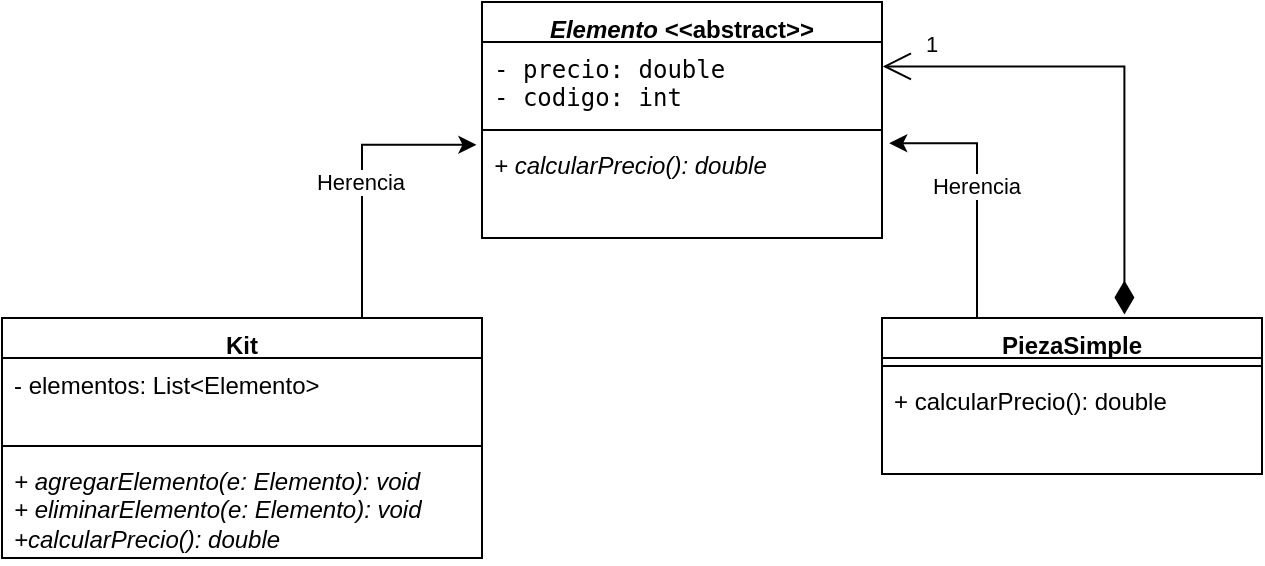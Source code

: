 <mxfile version="27.0.3">
  <diagram name="Page-1" id="e7e014a7-5840-1c2e-5031-d8a46d1fe8dd">
    <mxGraphModel dx="1042" dy="586" grid="1" gridSize="10" guides="1" tooltips="1" connect="1" arrows="1" fold="1" page="1" pageScale="1" pageWidth="1169" pageHeight="826" background="none" math="0" shadow="0">
      <root>
        <mxCell id="0" />
        <mxCell id="1" parent="0" />
        <mxCell id="Kv_WzzXOYerHrNogw9td-42" value="&lt;i&gt;Elemento&amp;nbsp;&lt;/i&gt;&amp;lt;&amp;lt;abstract&amp;gt;&amp;gt;" style="swimlane;fontStyle=1;align=center;verticalAlign=top;childLayout=stackLayout;horizontal=1;startSize=20;horizontalStack=0;resizeParent=1;resizeParentMax=0;resizeLast=0;collapsible=1;marginBottom=0;whiteSpace=wrap;html=1;" parent="1" vertex="1">
          <mxGeometry x="400" y="120" width="200" height="118" as="geometry">
            <mxRectangle x="360" y="130" width="90" height="30" as="alternateBounds" />
          </mxGeometry>
        </mxCell>
        <mxCell id="Kv_WzzXOYerHrNogw9td-43" value="&lt;font face=&quot;monospace&quot;&gt;- precio: double&lt;/font&gt;&lt;div&gt;&lt;font face=&quot;monospace&quot;&gt;- codigo: int&lt;/font&gt;&lt;/div&gt;" style="text;strokeColor=none;fillColor=none;align=left;verticalAlign=top;spacingLeft=4;spacingRight=4;overflow=hidden;rotatable=0;points=[[0,0.5],[1,0.5]];portConstraint=eastwest;whiteSpace=wrap;html=1;" parent="Kv_WzzXOYerHrNogw9td-42" vertex="1">
          <mxGeometry y="20" width="200" height="40" as="geometry" />
        </mxCell>
        <mxCell id="Kv_WzzXOYerHrNogw9td-44" value="" style="line;strokeWidth=1;fillColor=none;align=left;verticalAlign=middle;spacingTop=-1;spacingLeft=3;spacingRight=3;rotatable=0;labelPosition=right;points=[];portConstraint=eastwest;strokeColor=inherit;" parent="Kv_WzzXOYerHrNogw9td-42" vertex="1">
          <mxGeometry y="60" width="200" height="8" as="geometry" />
        </mxCell>
        <mxCell id="Kv_WzzXOYerHrNogw9td-45" value="&lt;i&gt;+ calcularPrecio(): double&lt;/i&gt;" style="text;strokeColor=none;fillColor=none;align=left;verticalAlign=top;spacingLeft=4;spacingRight=4;overflow=hidden;rotatable=0;points=[[0,0.5],[1,0.5]];portConstraint=eastwest;whiteSpace=wrap;html=1;" parent="Kv_WzzXOYerHrNogw9td-42" vertex="1">
          <mxGeometry y="68" width="200" height="50" as="geometry" />
        </mxCell>
        <mxCell id="L9QVm0s8zW-5p3j7hM3I-1" value="PiezaSimple" style="swimlane;fontStyle=1;align=center;verticalAlign=top;childLayout=stackLayout;horizontal=1;startSize=20;horizontalStack=0;resizeParent=1;resizeParentMax=0;resizeLast=0;collapsible=1;marginBottom=0;whiteSpace=wrap;html=1;" vertex="1" parent="1">
          <mxGeometry x="600" y="278" width="190" height="78" as="geometry">
            <mxRectangle x="360" y="130" width="90" height="30" as="alternateBounds" />
          </mxGeometry>
        </mxCell>
        <mxCell id="L9QVm0s8zW-5p3j7hM3I-3" value="" style="line;strokeWidth=1;fillColor=none;align=left;verticalAlign=middle;spacingTop=-1;spacingLeft=3;spacingRight=3;rotatable=0;labelPosition=right;points=[];portConstraint=eastwest;strokeColor=inherit;" vertex="1" parent="L9QVm0s8zW-5p3j7hM3I-1">
          <mxGeometry y="20" width="190" height="8" as="geometry" />
        </mxCell>
        <mxCell id="L9QVm0s8zW-5p3j7hM3I-4" value="+ calcularPrecio(): double" style="text;strokeColor=none;fillColor=none;align=left;verticalAlign=top;spacingLeft=4;spacingRight=4;overflow=hidden;rotatable=0;points=[[0,0.5],[1,0.5]];portConstraint=eastwest;whiteSpace=wrap;html=1;" vertex="1" parent="L9QVm0s8zW-5p3j7hM3I-1">
          <mxGeometry y="28" width="190" height="50" as="geometry" />
        </mxCell>
        <mxCell id="L9QVm0s8zW-5p3j7hM3I-5" value="Kit" style="swimlane;fontStyle=1;align=center;verticalAlign=top;childLayout=stackLayout;horizontal=1;startSize=20;horizontalStack=0;resizeParent=1;resizeParentMax=0;resizeLast=0;collapsible=1;marginBottom=0;whiteSpace=wrap;html=1;" vertex="1" parent="1">
          <mxGeometry x="160" y="278" width="240" height="120" as="geometry">
            <mxRectangle x="360" y="130" width="90" height="30" as="alternateBounds" />
          </mxGeometry>
        </mxCell>
        <mxCell id="L9QVm0s8zW-5p3j7hM3I-6" value="- elementos: List&amp;lt;Elemento&amp;gt;" style="text;strokeColor=none;fillColor=none;align=left;verticalAlign=top;spacingLeft=4;spacingRight=4;overflow=hidden;rotatable=0;points=[[0,0.5],[1,0.5]];portConstraint=eastwest;whiteSpace=wrap;html=1;" vertex="1" parent="L9QVm0s8zW-5p3j7hM3I-5">
          <mxGeometry y="20" width="240" height="40" as="geometry" />
        </mxCell>
        <mxCell id="L9QVm0s8zW-5p3j7hM3I-7" value="" style="line;strokeWidth=1;fillColor=none;align=left;verticalAlign=middle;spacingTop=-1;spacingLeft=3;spacingRight=3;rotatable=0;labelPosition=right;points=[];portConstraint=eastwest;strokeColor=inherit;" vertex="1" parent="L9QVm0s8zW-5p3j7hM3I-5">
          <mxGeometry y="60" width="240" height="8" as="geometry" />
        </mxCell>
        <mxCell id="L9QVm0s8zW-5p3j7hM3I-8" value="&lt;i&gt;+ agregarElemento(e: Elemento): void&lt;/i&gt;&lt;div&gt;&lt;i&gt;+ eliminarElemento(e: Elemento): void&lt;/i&gt;&lt;/div&gt;&lt;div&gt;&lt;i&gt;+calcularPrecio(): double&lt;/i&gt;&lt;/div&gt;" style="text;strokeColor=none;fillColor=none;align=left;verticalAlign=top;spacingLeft=4;spacingRight=4;overflow=hidden;rotatable=0;points=[[0,0.5],[1,0.5]];portConstraint=eastwest;whiteSpace=wrap;html=1;" vertex="1" parent="L9QVm0s8zW-5p3j7hM3I-5">
          <mxGeometry y="68" width="240" height="52" as="geometry" />
        </mxCell>
        <mxCell id="L9QVm0s8zW-5p3j7hM3I-10" style="edgeStyle=orthogonalEdgeStyle;rounded=0;orthogonalLoop=1;jettySize=auto;html=1;exitX=0.75;exitY=0;exitDx=0;exitDy=0;entryX=-0.014;entryY=0.068;entryDx=0;entryDy=0;entryPerimeter=0;" edge="1" parent="1" source="L9QVm0s8zW-5p3j7hM3I-5" target="Kv_WzzXOYerHrNogw9td-45">
          <mxGeometry relative="1" as="geometry" />
        </mxCell>
        <mxCell id="L9QVm0s8zW-5p3j7hM3I-11" value="Herencia" style="edgeLabel;html=1;align=center;verticalAlign=middle;resizable=0;points=[];" vertex="1" connectable="0" parent="L9QVm0s8zW-5p3j7hM3I-10">
          <mxGeometry x="-0.046" y="1" relative="1" as="geometry">
            <mxPoint as="offset" />
          </mxGeometry>
        </mxCell>
        <mxCell id="L9QVm0s8zW-5p3j7hM3I-13" style="edgeStyle=orthogonalEdgeStyle;rounded=0;orthogonalLoop=1;jettySize=auto;html=1;exitX=0.25;exitY=0;exitDx=0;exitDy=0;entryX=1.018;entryY=0.052;entryDx=0;entryDy=0;entryPerimeter=0;" edge="1" parent="1" source="L9QVm0s8zW-5p3j7hM3I-1" target="Kv_WzzXOYerHrNogw9td-45">
          <mxGeometry relative="1" as="geometry" />
        </mxCell>
        <mxCell id="L9QVm0s8zW-5p3j7hM3I-14" value="Herencia" style="edgeLabel;html=1;align=center;verticalAlign=middle;resizable=0;points=[];" vertex="1" connectable="0" parent="L9QVm0s8zW-5p3j7hM3I-13">
          <mxGeometry x="0.015" y="1" relative="1" as="geometry">
            <mxPoint as="offset" />
          </mxGeometry>
        </mxCell>
        <mxCell id="L9QVm0s8zW-5p3j7hM3I-16" value="1" style="endArrow=open;html=1;endSize=12;startArrow=diamondThin;startSize=14;startFill=1;edgeStyle=orthogonalEdgeStyle;align=left;verticalAlign=bottom;rounded=0;entryX=1.002;entryY=0.305;entryDx=0;entryDy=0;entryPerimeter=0;exitX=0.638;exitY=-0.023;exitDx=0;exitDy=0;exitPerimeter=0;" edge="1" parent="1" source="L9QVm0s8zW-5p3j7hM3I-1" target="Kv_WzzXOYerHrNogw9td-43">
          <mxGeometry x="0.84" y="-2" relative="1" as="geometry">
            <mxPoint x="700" y="250" as="sourcePoint" />
            <mxPoint x="860" y="250" as="targetPoint" />
            <mxPoint as="offset" />
          </mxGeometry>
        </mxCell>
      </root>
    </mxGraphModel>
  </diagram>
</mxfile>
